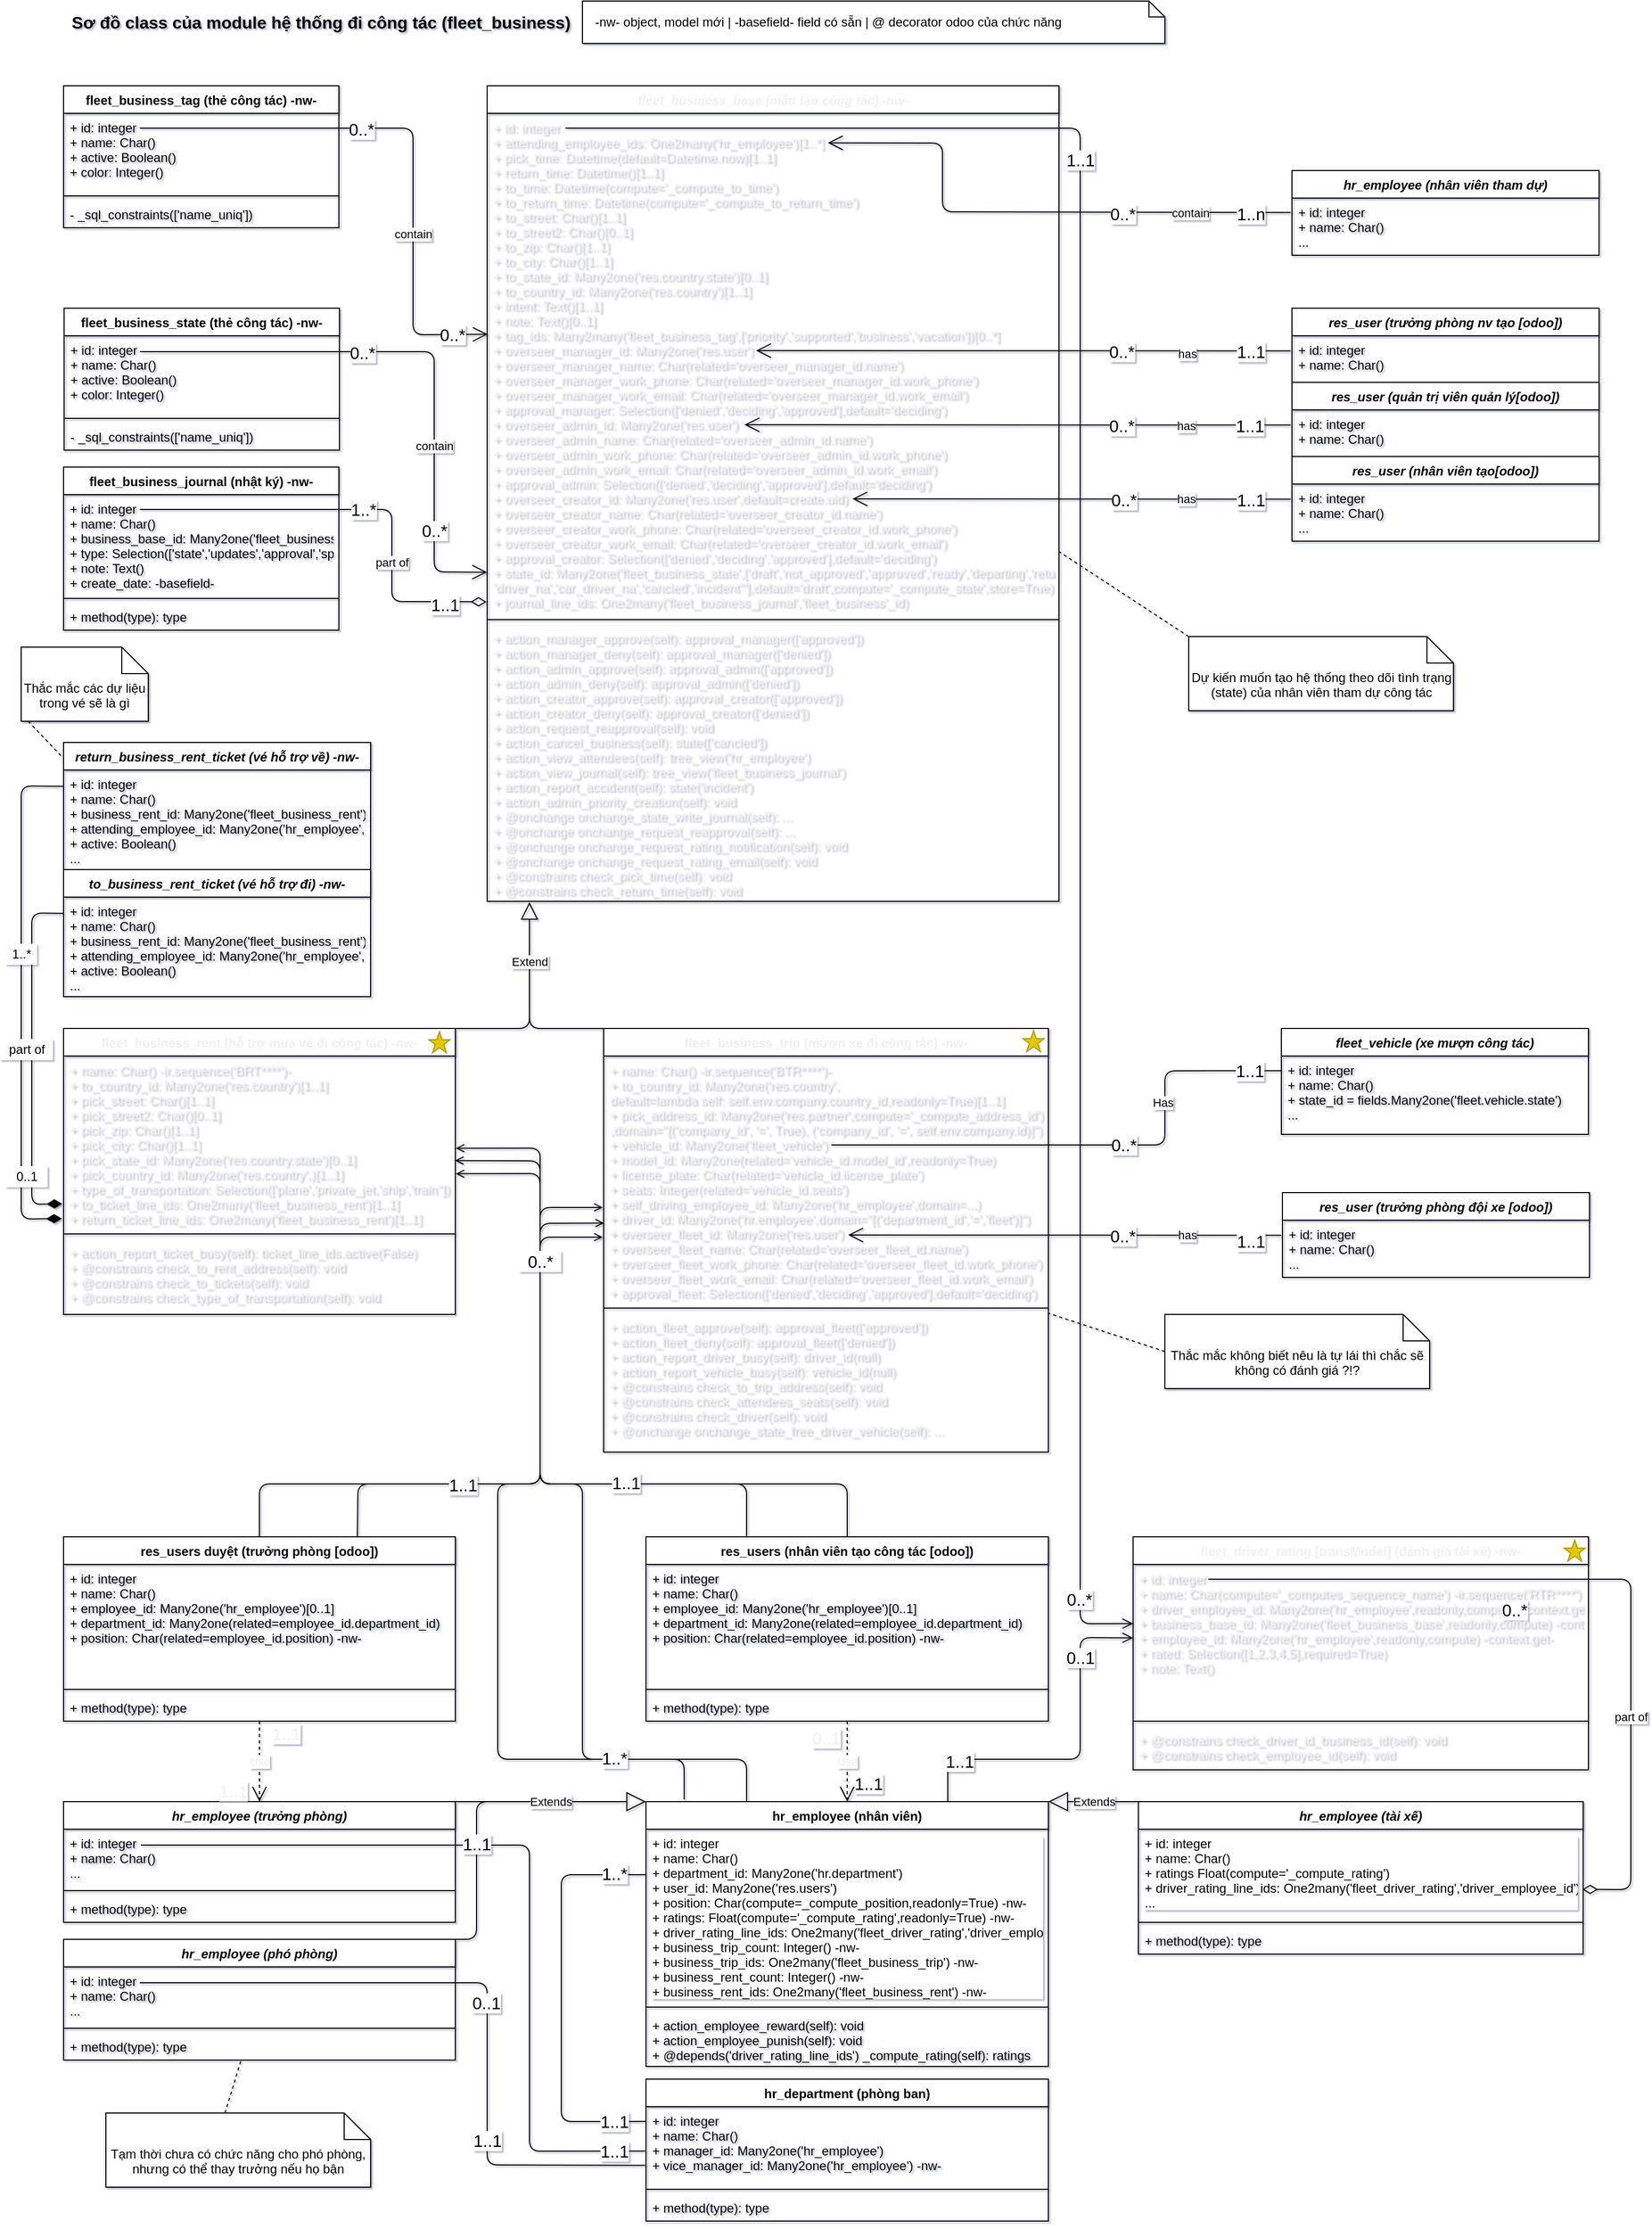 <mxfile>
    <diagram id="8NVEbFYH0CTecISd1Mc0" name="Page-1">
        <mxGraphModel dx="616" dy="1591" grid="1" gridSize="10" guides="1" tooltips="1" connect="1" arrows="0" fold="1" page="1" pageScale="1" pageWidth="850" pageHeight="1100" math="0" shadow="1">
            <root>
                <mxCell id="0"/>
                <mxCell id="1" parent="0"/>
                <mxCell id="175" style="edgeStyle=none;html=1;exitX=0.095;exitY=-0.008;exitDx=0;exitDy=0;fontSize=11;fontColor=default;endArrow=open;endFill=0;entryX=-0.002;entryY=0.731;entryDx=0;entryDy=0;entryPerimeter=0;exitPerimeter=0;" parent="1" source="2" target="117" edge="1">
                    <mxGeometry relative="1" as="geometry">
                        <mxPoint x="540" y="990" as="targetPoint"/>
                        <Array as="points">
                            <mxPoint x="666" y="1140"/>
                            <mxPoint x="490" y="1140"/>
                            <mxPoint x="490" y="880"/>
                            <mxPoint x="530" y="880"/>
                            <mxPoint x="530" y="647"/>
                        </Array>
                    </mxGeometry>
                </mxCell>
                <mxCell id="176" style="edgeStyle=none;html=1;exitX=0.25;exitY=0;exitDx=0;exitDy=0;fontSize=11;fontColor=default;endArrow=open;endFill=0;entryX=1.001;entryY=0.678;entryDx=0;entryDy=0;entryPerimeter=0;" parent="1" source="2" target="134" edge="1">
                    <mxGeometry relative="1" as="geometry">
                        <mxPoint x="724.857" y="1140" as="targetPoint"/>
                        <Array as="points">
                            <mxPoint x="725" y="1140"/>
                            <mxPoint x="570" y="1140"/>
                            <mxPoint x="570" y="880"/>
                            <mxPoint x="530" y="880"/>
                            <mxPoint x="530" y="587"/>
                        </Array>
                    </mxGeometry>
                </mxCell>
                <mxCell id="226" value="&lt;span style=&quot;font-size: 16px&quot;&gt;1..*&lt;/span&gt;" style="edgeLabel;html=1;align=center;verticalAlign=middle;resizable=0;points=[];" parent="176" vertex="1" connectable="0">
                    <mxGeometry x="-0.585" y="-1" relative="1" as="geometry">
                        <mxPoint x="15" as="offset"/>
                    </mxGeometry>
                </mxCell>
                <mxCell id="215" style="edgeStyle=none;html=1;exitX=0.75;exitY=0;exitDx=0;exitDy=0;endArrow=open;endFill=0;entryX=0;entryY=0.482;entryDx=0;entryDy=0;endSize=8;entryPerimeter=0;" parent="1" source="2" target="178" edge="1">
                    <mxGeometry relative="1" as="geometry">
                        <mxPoint x="1220" y="580.667" as="targetPoint"/>
                        <Array as="points">
                            <mxPoint x="915" y="1140"/>
                            <mxPoint x="1040" y="1140"/>
                            <mxPoint x="1040" y="1025"/>
                        </Array>
                    </mxGeometry>
                </mxCell>
                <mxCell id="231" value="&lt;span style=&quot;font-size: 16px&quot;&gt;1..1&lt;/span&gt;" style="edgeLabel;html=1;align=center;verticalAlign=middle;resizable=0;points=[];" parent="215" vertex="1" connectable="0">
                    <mxGeometry x="-0.787" y="-3" relative="1" as="geometry">
                        <mxPoint x="8" y="-3" as="offset"/>
                    </mxGeometry>
                </mxCell>
                <mxCell id="233" value="&lt;span style=&quot;font-size: 16px&quot;&gt;0..1&lt;/span&gt;" style="edgeLabel;html=1;align=center;verticalAlign=middle;resizable=0;points=[];" parent="215" vertex="1" connectable="0">
                    <mxGeometry x="0.813" y="-4" relative="1" as="geometry">
                        <mxPoint x="-19" y="15" as="offset"/>
                    </mxGeometry>
                </mxCell>
                <mxCell id="2" value="hr_employee (nhân viên)" style="swimlane;fontStyle=1;align=center;verticalAlign=top;childLayout=stackLayout;horizontal=1;startSize=26;horizontalStack=0;resizeParent=1;resizeParentMax=0;resizeLast=0;collapsible=1;marginBottom=0;" parent="1" vertex="1">
                    <mxGeometry x="630" y="1180" width="380" height="250" as="geometry">
                        <mxRectangle x="160" y="110" width="100" height="26" as="alternateBounds"/>
                    </mxGeometry>
                </mxCell>
                <mxCell id="3" value="+ id: integer&#10;+ name: Char()&#10;+ department_id: Many2one('hr.department')&#10;+ user_id: Many2one('res.users')&#10;+ position: Char(compute=_compute_position,readonly=True) -nw-&#10;+ ratings: Float(compute='_compute_rating',readonly=True) -nw-&#10;+ driver_rating_line_ids: One2many('fleet_driver_rating','driver_employee_id')&#10;+ business_trip_count: Integer() -nw-&#10;+ business_trip_ids: One2many('fleet_business_trip') -nw-&#10;+ business_rent_count: Integer() -nw-&#10;+ business_rent_ids: One2many('fleet_business_rent') -nw-" style="text;strokeColor=none;fillColor=none;align=left;verticalAlign=top;spacingLeft=4;spacingRight=4;overflow=hidden;rotatable=0;points=[[0,0.5],[1,0.5]];portConstraint=eastwest;labelBackgroundColor=default;" parent="2" vertex="1">
                    <mxGeometry y="26" width="380" height="164" as="geometry"/>
                </mxCell>
                <mxCell id="4" value="" style="line;strokeWidth=1;fillColor=none;align=left;verticalAlign=middle;spacingTop=-1;spacingLeft=3;spacingRight=3;rotatable=0;labelPosition=right;points=[];portConstraint=eastwest;" parent="2" vertex="1">
                    <mxGeometry y="190" width="380" height="8" as="geometry"/>
                </mxCell>
                <mxCell id="5" value="+ action_employee_reward(self): void&#10;+ action_employee_punish(self): void&#10;+ @depends('driver_rating_line_ids') _compute_rating(self): ratings" style="text;strokeColor=none;fillColor=none;align=left;verticalAlign=top;spacingLeft=4;spacingRight=4;overflow=hidden;rotatable=0;points=[[0,0.5],[1,0.5]];portConstraint=eastwest;" parent="2" vertex="1">
                    <mxGeometry y="198" width="380" height="52" as="geometry"/>
                </mxCell>
                <mxCell id="6" value="&lt;span style=&quot;font-size: 16px&quot;&gt;Sơ đồ&amp;nbsp;&lt;/span&gt;class của module hệ thống đi công tác (fleet_business)&amp;nbsp;" style="text;html=1;align=center;verticalAlign=middle;resizable=0;points=[];autosize=1;strokeColor=none;fillColor=none;fontStyle=1;fontSize=16;" parent="1" vertex="1">
                    <mxGeometry x="80" y="-510" width="490" height="20" as="geometry"/>
                </mxCell>
                <mxCell id="7" value="hr_department (phòng ban)" style="swimlane;fontStyle=1;align=center;verticalAlign=top;childLayout=stackLayout;horizontal=1;startSize=26;horizontalStack=0;resizeParent=1;resizeParentMax=0;resizeLast=0;collapsible=1;marginBottom=0;" parent="1" vertex="1">
                    <mxGeometry x="630" y="1442" width="380" height="134" as="geometry">
                        <mxRectangle x="160" y="110" width="100" height="26" as="alternateBounds"/>
                    </mxGeometry>
                </mxCell>
                <mxCell id="8" value="+ id: integer&#10;+ name: Char()&#10;+ manager_id: Many2one('hr_employee')&#10;+ vice_manager_id: Many2one('hr_employee') -nw-" style="text;strokeColor=none;fillColor=none;align=left;verticalAlign=top;spacingLeft=4;spacingRight=4;overflow=hidden;rotatable=0;points=[[0,0.5],[1,0.5]];portConstraint=eastwest;" parent="7" vertex="1">
                    <mxGeometry y="26" width="380" height="74" as="geometry"/>
                </mxCell>
                <mxCell id="9" value="" style="line;strokeWidth=1;fillColor=none;align=left;verticalAlign=middle;spacingTop=-1;spacingLeft=3;spacingRight=3;rotatable=0;labelPosition=right;points=[];portConstraint=eastwest;" parent="7" vertex="1">
                    <mxGeometry y="100" width="380" height="8" as="geometry"/>
                </mxCell>
                <mxCell id="10" value="+ method(type): type" style="text;strokeColor=none;fillColor=none;align=left;verticalAlign=top;spacingLeft=4;spacingRight=4;overflow=hidden;rotatable=0;points=[[0,0.5],[1,0.5]];portConstraint=eastwest;" parent="7" vertex="1">
                    <mxGeometry y="108" width="380" height="26" as="geometry"/>
                </mxCell>
                <mxCell id="27" value="hr_employee (trưởng phòng)" style="swimlane;fontStyle=3;align=center;verticalAlign=top;childLayout=stackLayout;horizontal=1;startSize=26;horizontalStack=0;resizeParent=1;resizeParentMax=0;resizeLast=0;collapsible=1;marginBottom=0;" parent="1" vertex="1">
                    <mxGeometry x="80" y="1180" width="370" height="114" as="geometry">
                        <mxRectangle x="160" y="110" width="100" height="26" as="alternateBounds"/>
                    </mxGeometry>
                </mxCell>
                <mxCell id="28" value="+ id: integer&#10;+ name: Char()&#10;..." style="text;strokeColor=none;fillColor=none;align=left;verticalAlign=top;spacingLeft=4;spacingRight=4;overflow=hidden;rotatable=0;points=[[0,0.5],[1,0.5]];portConstraint=eastwest;" parent="27" vertex="1">
                    <mxGeometry y="26" width="370" height="54" as="geometry"/>
                </mxCell>
                <mxCell id="29" value="" style="line;strokeWidth=1;fillColor=none;align=left;verticalAlign=middle;spacingTop=-1;spacingLeft=3;spacingRight=3;rotatable=0;labelPosition=right;points=[];portConstraint=eastwest;" parent="27" vertex="1">
                    <mxGeometry y="80" width="370" height="8" as="geometry"/>
                </mxCell>
                <mxCell id="30" value="+ method(type): type" style="text;strokeColor=none;fillColor=none;align=left;verticalAlign=top;spacingLeft=4;spacingRight=4;overflow=hidden;rotatable=0;points=[[0,0.5],[1,0.5]];portConstraint=eastwest;" parent="27" vertex="1">
                    <mxGeometry y="88" width="370" height="26" as="geometry"/>
                </mxCell>
                <mxCell id="39" value="1..1" style="endArrow=none;html=1;exitX=0.001;exitY=0.188;exitDx=0;exitDy=0;exitPerimeter=0;fontSize=16;" parent="1" source="8" edge="1">
                    <mxGeometry x="-0.846" width="50" height="50" relative="1" as="geometry">
                        <mxPoint x="540" y="1440" as="sourcePoint"/>
                        <mxPoint x="630" y="1249" as="targetPoint"/>
                        <Array as="points">
                            <mxPoint x="600" y="1482"/>
                            <mxPoint x="550" y="1482"/>
                            <mxPoint x="550" y="1249"/>
                        </Array>
                        <mxPoint as="offset"/>
                    </mxGeometry>
                </mxCell>
                <mxCell id="40" value="1..*" style="edgeLabel;html=1;align=center;verticalAlign=middle;resizable=0;points=[];fontSize=16;" parent="39" vertex="1" connectable="0">
                    <mxGeometry x="-0.438" y="3" relative="1" as="geometry">
                        <mxPoint x="53" y="-204" as="offset"/>
                    </mxGeometry>
                </mxCell>
                <mxCell id="54" value="Extends" style="endArrow=block;endSize=16;endFill=0;html=1;exitX=1;exitY=0;exitDx=0;exitDy=0;entryX=0;entryY=0;entryDx=0;entryDy=0;" parent="1" source="27" target="2" edge="1">
                    <mxGeometry width="160" relative="1" as="geometry">
                        <mxPoint x="440" y="1190" as="sourcePoint"/>
                        <mxPoint x="600" y="1190" as="targetPoint"/>
                    </mxGeometry>
                </mxCell>
                <mxCell id="165" style="edgeStyle=none;html=1;exitX=0.25;exitY=0;exitDx=0;exitDy=0;fontSize=16;endArrow=open;endFill=0;entryX=1.001;entryY=0.531;entryDx=0;entryDy=0;entryPerimeter=0;" parent="1" source="81" target="134" edge="1">
                    <mxGeometry relative="1" as="geometry">
                        <mxPoint x="530" y="760" as="targetPoint"/>
                        <Array as="points">
                            <mxPoint x="725" y="880"/>
                            <mxPoint x="530" y="880"/>
                            <mxPoint x="530" y="590"/>
                            <mxPoint x="530" y="563"/>
                        </Array>
                    </mxGeometry>
                </mxCell>
                <mxCell id="168" style="edgeStyle=none;html=1;exitX=0.5;exitY=0;exitDx=0;exitDy=0;fontSize=16;endArrow=open;endFill=0;entryX=0.001;entryY=0.674;entryDx=0;entryDy=0;entryPerimeter=0;" parent="1" source="81" target="117" edge="1">
                    <mxGeometry relative="1" as="geometry">
                        <Array as="points">
                            <mxPoint x="820" y="880"/>
                            <mxPoint x="530" y="880"/>
                            <mxPoint x="530" y="634"/>
                        </Array>
                    </mxGeometry>
                </mxCell>
                <mxCell id="225" value="&lt;span style=&quot;font-size: 16px&quot;&gt;1..1&lt;/span&gt;" style="edgeLabel;html=1;align=center;verticalAlign=middle;resizable=0;points=[];" parent="168" vertex="1" connectable="0">
                    <mxGeometry x="-0.11" y="-1" relative="1" as="geometry">
                        <mxPoint x="28" as="offset"/>
                    </mxGeometry>
                </mxCell>
                <mxCell id="81" value="res_users (nhân viên tạo công tác [odoo])" style="swimlane;fontStyle=1;align=center;verticalAlign=top;childLayout=stackLayout;horizontal=1;startSize=26;horizontalStack=0;resizeParent=1;resizeParentMax=0;resizeLast=0;collapsible=1;marginBottom=0;" parent="1" vertex="1">
                    <mxGeometry x="630" y="930" width="380" height="174" as="geometry">
                        <mxRectangle x="160" y="110" width="100" height="26" as="alternateBounds"/>
                    </mxGeometry>
                </mxCell>
                <mxCell id="82" value="+ id: integer&#10;+ name: Char()&#10;+ employee_id: Many2one('hr_employee')[0..1]&#10;+ department_id: Many2one(related=employee_id.department_id)&#10;+ position: Char(related=employee_id.position) -nw-" style="text;strokeColor=none;fillColor=none;align=left;verticalAlign=top;spacingLeft=4;spacingRight=4;overflow=hidden;rotatable=0;points=[[0,0.5],[1,0.5]];portConstraint=eastwest;" parent="81" vertex="1">
                    <mxGeometry y="26" width="380" height="114" as="geometry"/>
                </mxCell>
                <mxCell id="83" value="" style="line;strokeWidth=1;fillColor=none;align=left;verticalAlign=middle;spacingTop=-1;spacingLeft=3;spacingRight=3;rotatable=0;labelPosition=right;points=[];portConstraint=eastwest;" parent="81" vertex="1">
                    <mxGeometry y="140" width="380" height="8" as="geometry"/>
                </mxCell>
                <mxCell id="84" value="+ method(type): type" style="text;strokeColor=none;fillColor=none;align=left;verticalAlign=top;spacingLeft=4;spacingRight=4;overflow=hidden;rotatable=0;points=[[0,0.5],[1,0.5]];portConstraint=eastwest;" parent="81" vertex="1">
                    <mxGeometry y="148" width="380" height="26" as="geometry"/>
                </mxCell>
                <mxCell id="95" value="Use" style="endArrow=open;endSize=12;dashed=1;html=1;fontColor=#F0F0F0;" parent="1" source="81" target="2" edge="1">
                    <mxGeometry width="160" relative="1" as="geometry">
                        <mxPoint x="710" y="1120" as="sourcePoint"/>
                        <mxPoint x="630" y="1130" as="targetPoint"/>
                    </mxGeometry>
                </mxCell>
                <mxCell id="121" value="0..1" style="edgeLabel;html=1;align=center;verticalAlign=middle;resizable=0;points=[];fontColor=#F0F0F0;fontSize=16;" parent="95" vertex="1" connectable="0">
                    <mxGeometry x="0.417" y="-2" relative="1" as="geometry">
                        <mxPoint x="-18" y="-38" as="offset"/>
                    </mxGeometry>
                </mxCell>
                <mxCell id="244" value="&lt;span style=&quot;font-size: 16px&quot;&gt;1..1&lt;/span&gt;" style="edgeLabel;html=1;align=center;verticalAlign=middle;resizable=0;points=[];" parent="95" vertex="1" connectable="0">
                    <mxGeometry x="0.538" y="-2" relative="1" as="geometry">
                        <mxPoint x="22" as="offset"/>
                    </mxGeometry>
                </mxCell>
                <mxCell id="166" style="edgeStyle=none;html=1;exitX=0.75;exitY=0;exitDx=0;exitDy=0;fontSize=16;endArrow=open;endFill=0;entryX=-0.002;entryY=0.611;entryDx=0;entryDy=0;entryPerimeter=0;" parent="1" source="96" target="117" edge="1">
                    <mxGeometry relative="1" as="geometry">
                        <mxPoint x="530" y="760" as="targetPoint"/>
                        <Array as="points">
                            <mxPoint x="358" y="880"/>
                            <mxPoint x="530" y="880"/>
                            <mxPoint x="530" y="619"/>
                        </Array>
                    </mxGeometry>
                </mxCell>
                <mxCell id="170" style="edgeStyle=none;html=1;exitX=0.5;exitY=0;exitDx=0;exitDy=0;fontSize=16;endArrow=open;endFill=0;entryX=0.999;entryY=0.602;entryDx=0;entryDy=0;entryPerimeter=0;" parent="1" source="96" target="134" edge="1">
                    <mxGeometry relative="1" as="geometry">
                        <Array as="points">
                            <mxPoint x="265" y="880"/>
                            <mxPoint x="530" y="880"/>
                            <mxPoint x="530" y="575"/>
                        </Array>
                    </mxGeometry>
                </mxCell>
                <mxCell id="224" value="&lt;span style=&quot;font-size: 16px&quot;&gt;1..1&lt;/span&gt;" style="edgeLabel;html=1;align=center;verticalAlign=middle;resizable=0;points=[];" parent="170" vertex="1" connectable="0">
                    <mxGeometry x="-0.235" y="-1" relative="1" as="geometry">
                        <mxPoint x="-26" as="offset"/>
                    </mxGeometry>
                </mxCell>
                <mxCell id="96" value="res_users duyệt (trưởng phòng [odoo])" style="swimlane;fontStyle=1;align=center;verticalAlign=top;childLayout=stackLayout;horizontal=1;startSize=26;horizontalStack=0;resizeParent=1;resizeParentMax=0;resizeLast=0;collapsible=1;marginBottom=0;" parent="1" vertex="1">
                    <mxGeometry x="80" y="930" width="370" height="174" as="geometry">
                        <mxRectangle x="160" y="110" width="100" height="26" as="alternateBounds"/>
                    </mxGeometry>
                </mxCell>
                <mxCell id="97" value="+ id: integer&#10;+ name: Char()&#10;+ employee_id: Many2one('hr_employee')[0..1]&#10;+ department_id: Many2one(related=employee_id.department_id)&#10;+ position: Char(related=employee_id.position) -nw-" style="text;strokeColor=none;fillColor=none;align=left;verticalAlign=top;spacingLeft=4;spacingRight=4;overflow=hidden;rotatable=0;points=[[0,0.5],[1,0.5]];portConstraint=eastwest;" parent="96" vertex="1">
                    <mxGeometry y="26" width="370" height="114" as="geometry"/>
                </mxCell>
                <mxCell id="98" value="" style="line;strokeWidth=1;fillColor=none;align=left;verticalAlign=middle;spacingTop=-1;spacingLeft=3;spacingRight=3;rotatable=0;labelPosition=right;points=[];portConstraint=eastwest;" parent="96" vertex="1">
                    <mxGeometry y="140" width="370" height="8" as="geometry"/>
                </mxCell>
                <mxCell id="99" value="+ method(type): type" style="text;strokeColor=none;fillColor=none;align=left;verticalAlign=top;spacingLeft=4;spacingRight=4;overflow=hidden;rotatable=0;points=[[0,0.5],[1,0.5]];portConstraint=eastwest;" parent="96" vertex="1">
                    <mxGeometry y="148" width="370" height="26" as="geometry"/>
                </mxCell>
                <mxCell id="115" value="Use" style="endArrow=open;endSize=12;dashed=1;html=1;fontColor=#F0F0F0;" parent="1" source="96" target="27" edge="1">
                    <mxGeometry width="160" relative="1" as="geometry">
                        <mxPoint x="9.632" y="1140" as="sourcePoint"/>
                        <mxPoint x="-30" y="1216" as="targetPoint"/>
                    </mxGeometry>
                </mxCell>
                <mxCell id="126" value="1..1" style="edgeLabel;html=1;align=center;verticalAlign=middle;resizable=0;points=[];fontColor=#F0F0F0;fontSize=16;" parent="115" vertex="1" connectable="0">
                    <mxGeometry x="-0.702" relative="1" as="geometry">
                        <mxPoint x="25" as="offset"/>
                    </mxGeometry>
                </mxCell>
                <mxCell id="128" value="1..1" style="edgeLabel;html=1;align=center;verticalAlign=middle;resizable=0;points=[];fontColor=#F0F0F0;fontSize=16;" parent="115" vertex="1" connectable="0">
                    <mxGeometry x="0.509" y="1" relative="1" as="geometry">
                        <mxPoint x="-26" y="8" as="offset"/>
                    </mxGeometry>
                </mxCell>
                <mxCell id="212" style="edgeStyle=none;html=1;exitX=0;exitY=0;exitDx=0;exitDy=0;endArrow=none;endFill=0;" parent="1" source="116" edge="1">
                    <mxGeometry relative="1" as="geometry">
                        <mxPoint x="520" y="390" as="targetPoint"/>
                        <Array as="points">
                            <mxPoint x="520" y="450"/>
                            <mxPoint x="520" y="420"/>
                        </Array>
                    </mxGeometry>
                </mxCell>
                <mxCell id="116" value="fleet_business_trip (mượn xe đi công tác) -nw-" style="swimlane;fontStyle=1;align=center;verticalAlign=top;childLayout=stackLayout;horizontal=1;startSize=26;horizontalStack=0;resizeParent=1;resizeParentMax=0;resizeLast=0;collapsible=1;marginBottom=0;labelBackgroundColor=none;fontColor=#F0F0F0;" parent="1" vertex="1">
                    <mxGeometry x="590" y="450" width="420" height="400" as="geometry"/>
                </mxCell>
                <mxCell id="117" value="+ name: Char() -ir.sequence('BTR****')-&#10;+ to_country_id: Many2one('res.country',&#10;default=lambda self: self.env.company.country_id,readonly=True)[1..1]&#10;+ pick_address_id: Many2one('res.partner',compute='_compute_address_id')&#10;,domain=&quot;[('company_id', '=', True), ('company_id', '=', self.env.company.id)]&quot;)&#10;+ vehicle_id: Many2one('fleet_vehicle')&#10;+ model_id: Many2one(related='vehicle_id.model_id',readonly=True)&#10;+ license_plate: Char(related='vehicle_id.license_plate')&#10;+ seats: Integer(related='vehicle_id.seats')&#10;+ self_driving_employee_id: Many2one('hr_employee',domain=...)&#10;+ driver_id: Many2one('hr.employee',domain=&quot;[('department_id','=','fleet')]&quot;)&#10;+ overseer_fleet_id: Many2one('res.user')&#10;+ overseer_fleet_name: Char(related='overseer_fleet_id.name')&#10;+ overseer_fleet_work_phone: Char(related='overseer_fleet_id.work_phone')&#10;+ overseer_fleet_work_email: Char(related='overseer_fleet_id.work_email')&#10;+ approval_fleet: Selection(['denied','deciding','approved'],default='deciding')" style="text;strokeColor=none;fillColor=none;align=left;verticalAlign=top;spacingLeft=4;spacingRight=4;overflow=hidden;rotatable=0;points=[[0,0.5],[1,0.5]];portConstraint=eastwest;labelBackgroundColor=none;fontColor=#F0F0F0;" parent="116" vertex="1">
                    <mxGeometry y="26" width="420" height="234" as="geometry"/>
                </mxCell>
                <mxCell id="118" value="" style="line;strokeWidth=1;fillColor=none;align=left;verticalAlign=middle;spacingTop=-1;spacingLeft=3;spacingRight=3;rotatable=0;labelPosition=right;points=[];portConstraint=eastwest;labelBackgroundColor=none;fontColor=#F0F0F0;" parent="116" vertex="1">
                    <mxGeometry y="260" width="420" height="8" as="geometry"/>
                </mxCell>
                <mxCell id="119" value="+ action_fleet_approve(self): approval_fleet(['approved'])&#10;+ action_fleet_deny(self): approval_fleet(['denied'])&#10;+ action_report_driver_busy(self): driver_id(null)&#10;+ action_report_vehicle_busy(self): vehicle_id(null)&#10;+ @constrains check_to_trip_address(self): void&#10;+ @constrains check_attendees_seats(self): void&#10;+ @constrains check_driver(self): void&#10;+ @onchange onchange_state_free_driver_vehicle(self): ..." style="text;strokeColor=none;fillColor=none;align=left;verticalAlign=top;spacingLeft=4;spacingRight=4;overflow=hidden;rotatable=0;points=[[0,0.5],[1,0.5]];portConstraint=eastwest;labelBackgroundColor=none;fontColor=#F0F0F0;" parent="116" vertex="1">
                    <mxGeometry y="268" width="420" height="132" as="geometry"/>
                </mxCell>
                <mxCell id="129" value="fleet_business_tag (thẻ công tác) -nw-" style="swimlane;fontStyle=1;align=center;verticalAlign=top;childLayout=stackLayout;horizontal=1;startSize=26;horizontalStack=0;resizeParent=1;resizeParentMax=0;resizeLast=0;collapsible=1;marginBottom=0;" parent="1" vertex="1">
                    <mxGeometry x="80" y="-440" width="260" height="134" as="geometry">
                        <mxRectangle x="160" y="110" width="100" height="26" as="alternateBounds"/>
                    </mxGeometry>
                </mxCell>
                <mxCell id="130" value="+ id: integer&#10;+ name: Char()&#10;+ active: Boolean()&#10;+ color: Integer()" style="text;strokeColor=none;fillColor=none;align=left;verticalAlign=top;spacingLeft=4;spacingRight=4;overflow=hidden;rotatable=0;points=[[0,0.5],[1,0.5]];portConstraint=eastwest;" parent="129" vertex="1">
                    <mxGeometry y="26" width="260" height="74" as="geometry"/>
                </mxCell>
                <mxCell id="131" value="" style="line;strokeWidth=1;fillColor=none;align=left;verticalAlign=middle;spacingTop=-1;spacingLeft=3;spacingRight=3;rotatable=0;labelPosition=right;points=[];portConstraint=eastwest;" parent="129" vertex="1">
                    <mxGeometry y="100" width="260" height="8" as="geometry"/>
                </mxCell>
                <mxCell id="132" value="- _sql_constraints(['name_uniq'])" style="text;strokeColor=none;fillColor=none;align=left;verticalAlign=top;spacingLeft=4;spacingRight=4;overflow=hidden;rotatable=0;points=[[0,0.5],[1,0.5]];portConstraint=eastwest;" parent="129" vertex="1">
                    <mxGeometry y="108" width="260" height="26" as="geometry"/>
                </mxCell>
                <mxCell id="211" style="edgeStyle=none;html=1;exitX=1;exitY=0;exitDx=0;exitDy=0;endArrow=block;endFill=0;entryX=0.074;entryY=1.003;entryDx=0;entryDy=0;entryPerimeter=0;endSize=14;" parent="1" source="133" edge="1" target="140">
                    <mxGeometry relative="1" as="geometry">
                        <mxPoint x="500" y="350" as="targetPoint"/>
                        <Array as="points">
                            <mxPoint x="520" y="450"/>
                        </Array>
                    </mxGeometry>
                </mxCell>
                <mxCell id="278" value="Extend" style="edgeLabel;html=1;align=center;verticalAlign=middle;resizable=0;points=[];" vertex="1" connectable="0" parent="211">
                    <mxGeometry x="0.447" y="-1" relative="1" as="geometry">
                        <mxPoint x="-1" y="4" as="offset"/>
                    </mxGeometry>
                </mxCell>
                <mxCell id="133" value="fleet_business_rent (hỗ trợ mua vé đi công tác) -nw-" style="swimlane;fontStyle=1;align=center;verticalAlign=top;childLayout=stackLayout;horizontal=1;startSize=26;horizontalStack=0;resizeParent=1;resizeParentMax=0;resizeLast=0;collapsible=1;marginBottom=0;labelBackgroundColor=none;fontColor=#F0F0F0;" parent="1" vertex="1">
                    <mxGeometry x="80" y="450" width="370" height="270" as="geometry"/>
                </mxCell>
                <mxCell id="134" value="+ name: Char() -ir.sequence('BRT****')-&#10;+ to_country_id: Many2one('res.country')[1..1]&#10;+ pick_street: Char()[1..1]&#10;+ pick_street2: Char()[0..1]&#10;+ pick_zip: Char()[1..1]&#10;+ pick_city: Char()[1..1]&#10;+ pick_state_id: Many2one('res.country.state')[0..1]&#10;+ pick_country_id: Many2one('res.country',)[1..1]&#10;+ type_of_transportation: Selection(['plane','private_jet,'ship','train''])&#10;+ to_ticket_line_ids: One2many('fleet_business_rent')[1..1]&#10;+ return_ticket_line_ids: One2many('fleet_business_rent')[1..1]" style="text;strokeColor=none;fillColor=none;align=left;verticalAlign=top;spacingLeft=4;spacingRight=4;overflow=hidden;rotatable=0;points=[[0,0.5],[1,0.5]];portConstraint=eastwest;labelBackgroundColor=none;fontColor=#F0F0F0;" parent="133" vertex="1">
                    <mxGeometry y="26" width="370" height="164" as="geometry"/>
                </mxCell>
                <mxCell id="135" value="" style="line;strokeWidth=1;fillColor=none;align=left;verticalAlign=middle;spacingTop=-1;spacingLeft=3;spacingRight=3;rotatable=0;labelPosition=right;points=[];portConstraint=eastwest;labelBackgroundColor=none;fontColor=#F0F0F0;" parent="133" vertex="1">
                    <mxGeometry y="190" width="370" height="8" as="geometry"/>
                </mxCell>
                <mxCell id="136" value="+ action_report_ticket_busy(self): ticket_line_ids.active(False)&#10;+ @constrains check_to_rent_address(self): void&#10;+ @constrains check_to_tickets(self): void&#10;+ @constrains check_type_of_transportation(self): void" style="text;strokeColor=none;fillColor=none;align=left;verticalAlign=top;spacingLeft=4;spacingRight=4;overflow=hidden;rotatable=0;points=[[0,0.5],[1,0.5]];portConstraint=eastwest;labelBackgroundColor=none;fontColor=#F0F0F0;" parent="133" vertex="1">
                    <mxGeometry y="198" width="370" height="72" as="geometry"/>
                </mxCell>
                <mxCell id="137" value="fleet_business_base (mẫu tạo công tác) -nw-" style="swimlane;fontStyle=3;align=center;verticalAlign=top;childLayout=stackLayout;horizontal=1;startSize=26;horizontalStack=0;resizeParent=1;resizeParentMax=0;resizeLast=0;collapsible=1;marginBottom=0;labelBackgroundColor=none;fontColor=#F0F0F0;" parent="1" vertex="1">
                    <mxGeometry x="480" y="-440" width="540" height="770" as="geometry"/>
                </mxCell>
                <mxCell id="138" value="+ id: integer&#10;+ attending_employee_ids: One2many('hr_employee')[1..*]&#10;+ pick_time: Datetime(default=Datetime.now)[1..1]&#10;+ return_time: Datetime()[1..1]&#10;+ to_time: Datetime(compute='_compute_to_time')&#10;+ to_return_time: Datetime(compute='_compute_to_return_time')&#10;+ to_street: Char()[1..1]&#10;+ to_street2: Char()[0..1]&#10;+ to_zip: Char()[1..1]&#10;+ to_city: Char()[1..1]&#10;+ to_state_id: Many2one('res.country.state')[0..1]&#10;+ to_country_id: Many2one('res.country')[1..1]&#10;+ intent: Text()[1..1]&#10;+ note: Text()[0..1]&#10;+ tag_ids: Many2many('fleet_business_tag',['priority','supported','business','vacation'])[0..*]&#10;+ overseer_manager_id: Many2one('res.user')&#10;+ overseer_manager_name: Char(related='overseer_manager_id.name')&#10;+ overseer_manager_work_phone: Char(related='overseer_manager_id.work_phone')&#10;+ overseer_manager_work_email: Char(related='overseer_manager_id.work_email')&#10;+ approval_manager: Selection(['denied','deciding','approved'],default='deciding')&#10;+ overseer_admin_id: Many2one('res.user')&#10;+ overseer_admin_name: Char(related='overseer_admin_id.name')&#10;+ overseer_admin_work_phone: Char(related='overseer_admin_id.work_phone')&#10;+ overseer_admin_work_email: Char(related='overseer_admin_id.work_email')&#10;+ approval_admin: Selection(['denied','deciding','approved'],default='deciding')&#10;+ overseer_creator_id: Many2one('res.user',default=create.uid)&#10;+ overseer_creator_name: Char(related='overseer_creator_id.name')&#10;+ overseer_creator_work_phone: Char(related='overseer_creator_id.work_phone')&#10;+ overseer_creator_work_email: Char(related='overseer_creator_id.work_email')&#10;+ approval_creator: Selection(['denied','deciding','approved'],default='deciding')&#10;+ state_id: Many2one('fleet_business_state',['draft','not_approved','approved','ready','departing','returning','late','returned','car_na',&#10;'driver_na','car_driver_na','cancled','incident'''],default='draft',compute='_compute_state',store=True)&#10;+ journal_line_ids: One2many('fleet_business_journal','fleet_business'_id)" style="text;strokeColor=none;fillColor=none;align=left;verticalAlign=top;spacingLeft=4;spacingRight=4;overflow=hidden;rotatable=0;points=[[0,0.5],[1,0.5]];portConstraint=eastwest;labelBackgroundColor=none;fontColor=#F0F0F0;" parent="137" vertex="1">
                    <mxGeometry y="26" width="540" height="474" as="geometry"/>
                </mxCell>
                <mxCell id="139" value="" style="line;strokeWidth=1;fillColor=none;align=left;verticalAlign=middle;spacingTop=-1;spacingLeft=3;spacingRight=3;rotatable=0;labelPosition=right;points=[];portConstraint=eastwest;labelBackgroundColor=none;fontColor=#F0F0F0;" parent="137" vertex="1">
                    <mxGeometry y="500" width="540" height="8" as="geometry"/>
                </mxCell>
                <mxCell id="140" value="+ action_manager_approve(self): approval_manager(['approved'])&#10;+ action_manager_deny(self): approval_manager(['denied'])&#10;+ action_admin_approve(self): approval_admin(['approved'])&#10;+ action_admin_deny(self): approval_admin(['denied'])&#10;+ action_creator_approve(self): approval_creator(['approved'])&#10;+ action_creator_deny(self): approval_creator(['denied'])&#10;+ action_request_reapproval(self): void&#10;+ action_cancel_business(self): state(['cancled'])&#10;+ action_view_attendees(self): tree_view('hr_employee')&#10;+ action_view_journal(self): tree_view('fleet_business_journal')&#10;+ action_report_accident(self): state('incident')&#10;+ action_admin_priority_creation(self): void&#10;+ @onchange onchange_state_write_journal(self): ...&#10;+ @onchange onchange_request_reapproval(self): ...&#10;+ @onchange onchange_request_rating_notification(self): void&#10;+ @onchange onchange_request_rating_email(self): void&#10;+ @constrains check_pick_time(self): void&#10;+ @constrains check_return_time(self): void" style="text;strokeColor=none;fillColor=none;align=left;verticalAlign=top;spacingLeft=4;spacingRight=4;overflow=hidden;rotatable=0;points=[[0,0.5],[1,0.5]];portConstraint=eastwest;labelBackgroundColor=none;fontColor=#F0F0F0;" parent="137" vertex="1">
                    <mxGeometry y="508" width="540" height="262" as="geometry"/>
                </mxCell>
                <mxCell id="146" value="contain" style="endArrow=open;endFill=0;endSize=12;html=1;entryX=0.001;entryY=0.44;entryDx=0;entryDy=0;entryPerimeter=0;" parent="1" target="138" edge="1">
                    <mxGeometry x="0.368" width="160" relative="1" as="geometry">
                        <mxPoint x="152" y="-400" as="sourcePoint"/>
                        <mxPoint x="480" y="-204" as="targetPoint"/>
                        <Array as="points">
                            <mxPoint x="410" y="-400"/>
                            <mxPoint x="410" y="-205"/>
                        </Array>
                        <mxPoint as="offset"/>
                    </mxGeometry>
                </mxCell>
                <mxCell id="150" value="0..*" style="edgeLabel;html=1;align=center;verticalAlign=middle;resizable=0;points=[];fontSize=16;" parent="146" vertex="1" connectable="0">
                    <mxGeometry x="-0.727" y="-2" relative="1" as="geometry">
                        <mxPoint x="137" y="-1" as="offset"/>
                    </mxGeometry>
                </mxCell>
                <mxCell id="151" value="0..*" style="edgeLabel;html=1;align=center;verticalAlign=middle;resizable=0;points=[];fontSize=16;" parent="146" vertex="1" connectable="0">
                    <mxGeometry x="0.109" y="-1" relative="1" as="geometry">
                        <mxPoint x="38" y="162" as="offset"/>
                    </mxGeometry>
                </mxCell>
                <mxCell id="152" value="fleet_business_journal (nhật ký) -nw-" style="swimlane;fontStyle=1;align=center;verticalAlign=top;childLayout=stackLayout;horizontal=1;startSize=26;horizontalStack=0;resizeParent=1;resizeParentMax=0;resizeLast=0;collapsible=1;marginBottom=0;" parent="1" vertex="1">
                    <mxGeometry x="80" y="-80" width="260" height="154" as="geometry">
                        <mxRectangle x="160" y="110" width="100" height="26" as="alternateBounds"/>
                    </mxGeometry>
                </mxCell>
                <mxCell id="153" value="+ id: integer&#10;+ name: Char()&#10;+ business_base_id: Many2one('fleet_business_base',readonly=True)&#10;+ type: Selection(['state','updates','approval','special'])&#10;+ note: Text()&#10;+ create_date: -basefield-" style="text;strokeColor=none;fillColor=none;align=left;verticalAlign=top;spacingLeft=4;spacingRight=4;overflow=hidden;rotatable=0;points=[[0,0.5],[1,0.5]];portConstraint=eastwest;" parent="152" vertex="1">
                    <mxGeometry y="26" width="260" height="94" as="geometry"/>
                </mxCell>
                <mxCell id="154" value="" style="line;strokeWidth=1;fillColor=none;align=left;verticalAlign=middle;spacingTop=-1;spacingLeft=3;spacingRight=3;rotatable=0;labelPosition=right;points=[];portConstraint=eastwest;" parent="152" vertex="1">
                    <mxGeometry y="120" width="260" height="8" as="geometry"/>
                </mxCell>
                <mxCell id="155" value="+ method(type): type" style="text;strokeColor=none;fillColor=none;align=left;verticalAlign=top;spacingLeft=4;spacingRight=4;overflow=hidden;rotatable=0;points=[[0,0.5],[1,0.5]];portConstraint=eastwest;" parent="152" vertex="1">
                    <mxGeometry y="128" width="260" height="26" as="geometry"/>
                </mxCell>
                <mxCell id="156" value="part of" style="endArrow=diamondThin;endFill=0;endSize=12;html=1;entryX=-0.001;entryY=0.973;entryDx=0;entryDy=0;entryPerimeter=0;" parent="1" target="138" edge="1">
                    <mxGeometry x="0.39" width="160" relative="1" as="geometry">
                        <mxPoint x="152" y="-40" as="sourcePoint"/>
                        <mxPoint x="480.0" y="188.15" as="targetPoint"/>
                        <Array as="points">
                            <mxPoint x="390" y="-40"/>
                            <mxPoint x="390" y="47"/>
                        </Array>
                        <mxPoint as="offset"/>
                    </mxGeometry>
                </mxCell>
                <mxCell id="157" value="1..*" style="edgeLabel;html=1;align=center;verticalAlign=middle;resizable=0;points=[];fontSize=16;" parent="156" vertex="1" connectable="0">
                    <mxGeometry x="-0.727" y="-2" relative="1" as="geometry">
                        <mxPoint x="154" y="-2" as="offset"/>
                    </mxGeometry>
                </mxCell>
                <mxCell id="158" value="1..1" style="edgeLabel;html=1;align=center;verticalAlign=middle;resizable=0;points=[];fontSize=16;" parent="156" vertex="1" connectable="0">
                    <mxGeometry x="0.109" y="-1" relative="1" as="geometry">
                        <mxPoint x="58" y="89" as="offset"/>
                    </mxGeometry>
                </mxCell>
                <mxCell id="177" value="fleet_driver_rating [transModel] (đánh giá tài xế) -nw-" style="swimlane;fontStyle=1;align=center;verticalAlign=top;childLayout=stackLayout;horizontal=1;startSize=26;horizontalStack=0;resizeParent=1;resizeParentMax=0;resizeLast=0;collapsible=1;marginBottom=0;labelBackgroundColor=none;fontColor=#F0F0F0;" parent="1" vertex="1">
                    <mxGeometry x="1090" y="930" width="430" height="220" as="geometry"/>
                </mxCell>
                <mxCell id="178" value="+ id: integer&#10;+ name: Char(compute='_computes_sequence_name') -ir.sequence('RTR****')&#10;+ driver_employee_id: Many2one('hr_employee',readonly,compute) -context.get-&#10;+ business_base_id: Many2one('fleet_business_base',readonly,compute) -context.get-&#10;+ employee_id: Many2one('hr_employee',readonly,compute) -context.get-&#10;+ rated: Selection([1,2,3,4,5],required=True)&#10;+ note: Text()" style="text;strokeColor=none;fillColor=none;align=left;verticalAlign=top;spacingLeft=4;spacingRight=4;overflow=hidden;rotatable=0;points=[[0,0.5],[1,0.5]];portConstraint=eastwest;labelBackgroundColor=none;fontColor=#F0F0F0;" parent="177" vertex="1">
                    <mxGeometry y="26" width="430" height="144" as="geometry"/>
                </mxCell>
                <mxCell id="179" value="" style="line;strokeWidth=1;fillColor=none;align=left;verticalAlign=middle;spacingTop=-1;spacingLeft=3;spacingRight=3;rotatable=0;labelPosition=right;points=[];portConstraint=eastwest;labelBackgroundColor=none;fontColor=#F0F0F0;" parent="177" vertex="1">
                    <mxGeometry y="170" width="430" height="8" as="geometry"/>
                </mxCell>
                <mxCell id="180" value="+ @constrains check_driver_id_business_id(self): void&#10;+ @constrains check_employee_id(self): void" style="text;strokeColor=none;fillColor=none;align=left;verticalAlign=top;spacingLeft=4;spacingRight=4;overflow=hidden;rotatable=0;points=[[0,0.5],[1,0.5]];portConstraint=eastwest;labelBackgroundColor=none;fontColor=#F0F0F0;" parent="177" vertex="1">
                    <mxGeometry y="178" width="430" height="42" as="geometry"/>
                </mxCell>
                <mxCell id="218" value="part of" style="edgeStyle=none;html=1;exitX=0.998;exitY=0.677;exitDx=0;exitDy=0;endArrow=none;endFill=0;endSize=6;strokeWidth=1;startSize=12;startArrow=diamondThin;startFill=0;exitPerimeter=0;" parent="1" source="207" edge="1">
                    <mxGeometry x="-0.434" relative="1" as="geometry">
                        <mxPoint x="1161" y="970" as="targetPoint"/>
                        <Array as="points">
                            <mxPoint x="1560" y="1263"/>
                            <mxPoint x="1560" y="970"/>
                        </Array>
                        <mxPoint as="offset"/>
                    </mxGeometry>
                </mxCell>
                <mxCell id="237" value="&lt;span style=&quot;font-size: 16px&quot;&gt;0..*&lt;/span&gt;" style="edgeLabel;html=1;align=center;verticalAlign=middle;resizable=0;points=[];" parent="218" vertex="1" connectable="0">
                    <mxGeometry x="0.311" y="-3" relative="1" as="geometry">
                        <mxPoint x="34" y="32" as="offset"/>
                    </mxGeometry>
                </mxCell>
                <mxCell id="206" value="hr_employee (tài xế)" style="swimlane;fontStyle=3;align=center;verticalAlign=top;childLayout=stackLayout;horizontal=1;startSize=26;horizontalStack=0;resizeParent=1;resizeParentMax=0;resizeLast=0;collapsible=1;marginBottom=0;" parent="1" vertex="1">
                    <mxGeometry x="1095" y="1180" width="420" height="144" as="geometry">
                        <mxRectangle x="160" y="110" width="100" height="26" as="alternateBounds"/>
                    </mxGeometry>
                </mxCell>
                <mxCell id="207" value="+ id: integer&#10;+ name: Char()&#10;+ ratings Float(compute='_compute_rating')&#10;+ driver_rating_line_ids: One2many('fleet_driver_rating','driver_employee_id')&#10;..." style="text;strokeColor=none;fillColor=none;align=left;verticalAlign=top;spacingLeft=4;spacingRight=4;overflow=hidden;rotatable=0;points=[[0,0.5],[1,0.5]];portConstraint=eastwest;labelBackgroundColor=default;" parent="206" vertex="1">
                    <mxGeometry y="26" width="420" height="84" as="geometry"/>
                </mxCell>
                <mxCell id="208" value="" style="line;strokeWidth=1;fillColor=none;align=left;verticalAlign=middle;spacingTop=-1;spacingLeft=3;spacingRight=3;rotatable=0;labelPosition=right;points=[];portConstraint=eastwest;" parent="206" vertex="1">
                    <mxGeometry y="110" width="420" height="8" as="geometry"/>
                </mxCell>
                <mxCell id="209" value="+ method(type): type" style="text;strokeColor=none;fillColor=none;align=left;verticalAlign=top;spacingLeft=4;spacingRight=4;overflow=hidden;rotatable=0;points=[[0,0.5],[1,0.5]];portConstraint=eastwest;" parent="206" vertex="1">
                    <mxGeometry y="118" width="420" height="26" as="geometry"/>
                </mxCell>
                <mxCell id="210" value="Extends" style="endArrow=block;endSize=16;endFill=0;html=1;exitX=0;exitY=0;exitDx=0;exitDy=0;entryX=1;entryY=0;entryDx=0;entryDy=0;" parent="1" source="206" target="2" edge="1">
                    <mxGeometry width="160" relative="1" as="geometry">
                        <mxPoint x="940.0" y="1149.996" as="sourcePoint"/>
                        <mxPoint x="1070" y="1260" as="targetPoint"/>
                    </mxGeometry>
                </mxCell>
                <mxCell id="230" value="&lt;span style=&quot;font-size: 16px&quot;&gt;0..*&lt;/span&gt;" style="text;html=1;align=center;verticalAlign=middle;resizable=0;points=[];autosize=1;strokeColor=none;fillColor=default;" parent="1" vertex="1">
                    <mxGeometry x="510" y="660" width="40" height="20" as="geometry"/>
                </mxCell>
                <mxCell id="238" style="edgeStyle=none;html=1;startArrow=none;startFill=0;endArrow=open;endFill=0;startSize=12;endSize=8;strokeWidth=1;entryX=0;entryY=0.388;entryDx=0;entryDy=0;entryPerimeter=0;" parent="1" target="178" edge="1">
                    <mxGeometry relative="1" as="geometry">
                        <mxPoint x="1030" y="318.211" as="targetPoint"/>
                        <mxPoint x="554" y="-400" as="sourcePoint"/>
                        <Array as="points">
                            <mxPoint x="1040" y="-400"/>
                            <mxPoint x="1040" y="1012"/>
                        </Array>
                    </mxGeometry>
                </mxCell>
                <mxCell id="239" value="&lt;span style=&quot;font-size: 16px&quot;&gt;0..*&lt;/span&gt;" style="edgeLabel;html=1;align=center;verticalAlign=middle;resizable=0;points=[];" parent="238" vertex="1" connectable="0">
                    <mxGeometry x="0.84" y="-1" relative="1" as="geometry">
                        <mxPoint y="83" as="offset"/>
                    </mxGeometry>
                </mxCell>
                <mxCell id="240" value="&lt;span style=&quot;font-size: 16px&quot;&gt;1..1&lt;/span&gt;" style="edgeLabel;html=1;align=center;verticalAlign=middle;resizable=0;points=[];" parent="238" vertex="1" connectable="0">
                    <mxGeometry x="-0.017" y="2" relative="1" as="geometry">
                        <mxPoint x="-2" y="-442" as="offset"/>
                    </mxGeometry>
                </mxCell>
                <mxCell id="256" style="edgeStyle=none;html=1;exitX=1;exitY=0;exitDx=0;exitDy=0;startArrow=none;startFill=0;endArrow=none;endFill=0;startSize=12;endSize=8;strokeWidth=1;" parent="1" source="246" edge="1">
                    <mxGeometry relative="1" as="geometry">
                        <mxPoint x="510" y="1180" as="targetPoint"/>
                        <Array as="points">
                            <mxPoint x="470" y="1310"/>
                            <mxPoint x="470" y="1180"/>
                        </Array>
                    </mxGeometry>
                </mxCell>
                <mxCell id="246" value="hr_employee (phó phòng)" style="swimlane;fontStyle=3;align=center;verticalAlign=top;childLayout=stackLayout;horizontal=1;startSize=26;horizontalStack=0;resizeParent=1;resizeParentMax=0;resizeLast=0;collapsible=1;marginBottom=0;" parent="1" vertex="1">
                    <mxGeometry x="80" y="1310" width="370" height="114" as="geometry">
                        <mxRectangle x="160" y="110" width="100" height="26" as="alternateBounds"/>
                    </mxGeometry>
                </mxCell>
                <mxCell id="247" value="+ id: integer&#10;+ name: Char()&#10;..." style="text;strokeColor=none;fillColor=none;align=left;verticalAlign=top;spacingLeft=4;spacingRight=4;overflow=hidden;rotatable=0;points=[[0,0.5],[1,0.5]];portConstraint=eastwest;" parent="246" vertex="1">
                    <mxGeometry y="26" width="370" height="54" as="geometry"/>
                </mxCell>
                <mxCell id="248" value="" style="line;strokeWidth=1;fillColor=none;align=left;verticalAlign=middle;spacingTop=-1;spacingLeft=3;spacingRight=3;rotatable=0;labelPosition=right;points=[];portConstraint=eastwest;" parent="246" vertex="1">
                    <mxGeometry y="80" width="370" height="8" as="geometry"/>
                </mxCell>
                <mxCell id="249" value="+ method(type): type" style="text;strokeColor=none;fillColor=none;align=left;verticalAlign=top;spacingLeft=4;spacingRight=4;overflow=hidden;rotatable=0;points=[[0,0.5],[1,0.5]];portConstraint=eastwest;" parent="246" vertex="1">
                    <mxGeometry y="88" width="370" height="26" as="geometry"/>
                </mxCell>
                <mxCell id="251" style="edgeStyle=none;html=1;exitX=0;exitY=0;exitDx=112.5;exitDy=0;exitPerimeter=0;dashed=1;startArrow=none;startFill=0;endArrow=none;endFill=0;startSize=12;endSize=8;strokeWidth=1;" parent="1" source="250" target="246" edge="1">
                    <mxGeometry relative="1" as="geometry"/>
                </mxCell>
                <mxCell id="250" value="Tạm thời chưa có chức năng cho phó phòng, nhưng có thể thay trưởng nếu họ bận" style="shape=note2;boundedLbl=1;whiteSpace=wrap;html=1;size=25;verticalAlign=top;align=center;fillColor=default;" parent="1" vertex="1">
                    <mxGeometry x="120" y="1474" width="250" height="70" as="geometry"/>
                </mxCell>
                <mxCell id="252" style="edgeStyle=none;html=1;startArrow=none;startFill=0;endArrow=none;endFill=0;startSize=12;endSize=8;strokeWidth=1;entryX=-0.002;entryY=0.748;entryDx=0;entryDy=0;entryPerimeter=0;" parent="1" target="8" edge="1">
                    <mxGeometry relative="1" as="geometry">
                        <mxPoint x="480" y="1440" as="targetPoint"/>
                        <mxPoint x="152" y="1351" as="sourcePoint"/>
                        <Array as="points">
                            <mxPoint x="480" y="1351"/>
                            <mxPoint x="480" y="1523"/>
                        </Array>
                    </mxGeometry>
                </mxCell>
                <mxCell id="254" value="&lt;span style=&quot;font-size: 16px&quot;&gt;0..1&lt;/span&gt;" style="edgeLabel;html=1;align=center;verticalAlign=middle;resizable=0;points=[];" parent="252" vertex="1" connectable="0">
                    <mxGeometry x="0.125" y="-1" relative="1" as="geometry">
                        <mxPoint y="-18" as="offset"/>
                    </mxGeometry>
                </mxCell>
                <mxCell id="255" value="&lt;span style=&quot;font-size: 16px&quot;&gt;1..1&lt;/span&gt;" style="edgeLabel;html=1;align=center;verticalAlign=middle;resizable=0;points=[];" parent="252" vertex="1" connectable="0">
                    <mxGeometry x="0.416" y="-3" relative="1" as="geometry">
                        <mxPoint x="3" y="17" as="offset"/>
                    </mxGeometry>
                </mxCell>
                <mxCell id="46" value="1..1" style="endArrow=none;html=1;fontSize=16;entryX=-0.002;entryY=0.566;entryDx=0;entryDy=0;entryPerimeter=0;" parent="1" target="8" edge="1">
                    <mxGeometry x="0.924" width="50" height="50" relative="1" as="geometry">
                        <mxPoint x="153" y="1221" as="sourcePoint"/>
                        <mxPoint x="590" y="1448" as="targetPoint"/>
                        <Array as="points">
                            <mxPoint x="520" y="1221"/>
                            <mxPoint x="520" y="1510"/>
                        </Array>
                        <mxPoint as="offset"/>
                    </mxGeometry>
                </mxCell>
                <mxCell id="56" value="&lt;span style=&quot;font-size: 16px&quot;&gt;1..1&lt;/span&gt;" style="edgeLabel;html=1;align=center;verticalAlign=middle;resizable=0;points=[];" parent="46" vertex="1" connectable="0">
                    <mxGeometry x="0.095" y="2" relative="1" as="geometry">
                        <mxPoint x="-52" y="-53" as="offset"/>
                    </mxGeometry>
                </mxCell>
                <mxCell id="257" value="to_business_rent_ticket (vé hỗ trợ đi) -nw-" style="swimlane;fontStyle=3;align=center;verticalAlign=top;childLayout=stackLayout;horizontal=1;startSize=26;horizontalStack=0;resizeParent=1;resizeParentMax=0;resizeLast=0;collapsible=1;marginBottom=0;" parent="1" vertex="1">
                    <mxGeometry x="80" y="300" width="290" height="120" as="geometry">
                        <mxRectangle x="160" y="110" width="100" height="26" as="alternateBounds"/>
                    </mxGeometry>
                </mxCell>
                <mxCell id="258" value="+ id: integer&#10;+ name: Char()&#10;+ business_rent_id: Many2one('fleet_business_rent')&#10;+ attending_employee_id: Many2one('hr_employee',domain=...)&#10;+ active: Boolean()&#10;..." style="text;strokeColor=none;fillColor=none;align=left;verticalAlign=top;spacingLeft=4;spacingRight=4;overflow=hidden;rotatable=0;points=[[0,0.5],[1,0.5]];portConstraint=eastwest;" parent="257" vertex="1">
                    <mxGeometry y="26" width="290" height="94" as="geometry"/>
                </mxCell>
                <mxCell id="263" value="return_business_rent_ticket (vé hỗ trợ về) -nw-" style="swimlane;fontStyle=3;align=center;verticalAlign=top;childLayout=stackLayout;horizontal=1;startSize=26;horizontalStack=0;resizeParent=1;resizeParentMax=0;resizeLast=0;collapsible=1;marginBottom=0;" vertex="1" parent="1">
                    <mxGeometry x="80" y="180" width="290" height="120" as="geometry">
                        <mxRectangle x="160" y="110" width="100" height="26" as="alternateBounds"/>
                    </mxGeometry>
                </mxCell>
                <mxCell id="264" value="+ id: integer&#10;+ name: Char()&#10;+ business_rent_id: Many2one('fleet_business_rent')&#10;+ attending_employee_id: Many2one('hr_employee',domain=...)&#10;+ active: Boolean()&#10;..." style="text;strokeColor=none;fillColor=none;align=left;verticalAlign=top;spacingLeft=4;spacingRight=4;overflow=hidden;rotatable=0;points=[[0,0.5],[1,0.5]];portConstraint=eastwest;" vertex="1" parent="263">
                    <mxGeometry y="26" width="290" height="94" as="geometry"/>
                </mxCell>
                <mxCell id="281" value="" style="endArrow=diamondThin;endFill=1;endSize=12;html=1;entryX=-0.004;entryY=0.936;entryDx=0;entryDy=0;entryPerimeter=0;exitX=-0.002;exitY=0.163;exitDx=0;exitDy=0;exitPerimeter=0;" edge="1" parent="1" source="264" target="134">
                    <mxGeometry width="160" relative="1" as="geometry">
                        <mxPoint x="79" y="250" as="sourcePoint"/>
                        <mxPoint x="250" y="200" as="targetPoint"/>
                        <Array as="points">
                            <mxPoint x="40" y="221"/>
                            <mxPoint x="40" y="630"/>
                        </Array>
                    </mxGeometry>
                </mxCell>
                <mxCell id="282" value="" style="endArrow=diamondThin;endFill=1;endSize=12;html=1;entryX=-0.003;entryY=0.851;entryDx=0;entryDy=0;entryPerimeter=0;exitX=0.001;exitY=0.163;exitDx=0;exitDy=0;exitPerimeter=0;" edge="1" parent="1" source="258" target="134">
                    <mxGeometry width="160" relative="1" as="geometry">
                        <mxPoint x="79" y="360" as="sourcePoint"/>
                        <mxPoint x="81" y="620" as="targetPoint"/>
                        <Array as="points">
                            <mxPoint x="50" y="341"/>
                            <mxPoint x="50" y="616"/>
                        </Array>
                    </mxGeometry>
                </mxCell>
                <mxCell id="284" value="0..1" style="text;html=1;align=center;verticalAlign=middle;resizable=0;points=[];autosize=1;strokeColor=none;fillColor=default;direction=west;" vertex="1" parent="1">
                    <mxGeometry x="25" y="580" width="40" height="20" as="geometry"/>
                </mxCell>
                <mxCell id="285" value="1..*" style="text;html=1;align=center;verticalAlign=middle;resizable=0;points=[];autosize=1;strokeColor=none;fillColor=default;" vertex="1" parent="1">
                    <mxGeometry x="25" y="370" width="30" height="20" as="geometry"/>
                </mxCell>
                <mxCell id="287" value="part of" style="text;html=1;align=center;verticalAlign=middle;resizable=0;points=[];autosize=1;strokeColor=none;fillColor=default;" vertex="1" parent="1">
                    <mxGeometry x="20" y="460" width="50" height="20" as="geometry"/>
                </mxCell>
                <mxCell id="289" value="-nw- object, model mới | -basefield- field có sẵn | @ decorator odoo của chức năng" style="shape=note;size=15;align=left;spacingLeft=10;html=1;whiteSpace=wrap;fillColor=default;" vertex="1" parent="1">
                    <mxGeometry x="570" y="-520" width="550" height="40" as="geometry"/>
                </mxCell>
                <mxCell id="305" style="edgeStyle=none;html=1;exitX=-0.001;exitY=0.187;exitDx=0;exitDy=0;endArrow=none;endFill=0;endSize=12;exitPerimeter=0;" edge="1" parent="1" source="293">
                    <mxGeometry relative="1" as="geometry">
                        <mxPoint x="805" y="560" as="targetPoint"/>
                        <Array as="points">
                            <mxPoint x="1120" y="490"/>
                            <mxPoint x="1120" y="560"/>
                        </Array>
                    </mxGeometry>
                </mxCell>
                <mxCell id="309" value="&lt;span style=&quot;font-size: 16px&quot;&gt;1..1&lt;/span&gt;" style="edgeLabel;html=1;align=center;verticalAlign=middle;resizable=0;points=[];" vertex="1" connectable="0" parent="305">
                    <mxGeometry x="-0.844" y="4" relative="1" as="geometry">
                        <mxPoint x="9" y="-4" as="offset"/>
                    </mxGeometry>
                </mxCell>
                <mxCell id="310" value="&lt;span style=&quot;font-size: 16px&quot;&gt;0..*&lt;/span&gt;" style="edgeLabel;html=1;align=center;verticalAlign=middle;resizable=0;points=[];" vertex="1" connectable="0" parent="305">
                    <mxGeometry x="-0.049" y="2" relative="1" as="geometry">
                        <mxPoint x="16" y="-2" as="offset"/>
                    </mxGeometry>
                </mxCell>
                <mxCell id="311" value="Has" style="edgeLabel;html=1;align=center;verticalAlign=middle;resizable=0;points=[];" vertex="1" connectable="0" parent="305">
                    <mxGeometry x="-0.466" y="-2" relative="1" as="geometry">
                        <mxPoint y="7" as="offset"/>
                    </mxGeometry>
                </mxCell>
                <mxCell id="292" value="fleet_vehicle (xe mượn công tác)" style="swimlane;fontStyle=3;align=center;verticalAlign=top;childLayout=stackLayout;horizontal=1;startSize=26;horizontalStack=0;resizeParent=1;resizeParentMax=0;resizeLast=0;collapsible=1;marginBottom=0;" vertex="1" parent="1">
                    <mxGeometry x="1230" y="450" width="290" height="100" as="geometry">
                        <mxRectangle x="160" y="110" width="100" height="26" as="alternateBounds"/>
                    </mxGeometry>
                </mxCell>
                <mxCell id="293" value="+ id: integer&#10;+ name: Char()&#10;+ state_id = fields.Many2one('fleet.vehicle.state')&#10;..." style="text;strokeColor=none;fillColor=none;align=left;verticalAlign=top;spacingLeft=4;spacingRight=4;overflow=hidden;rotatable=0;points=[[0,0.5],[1,0.5]];portConstraint=eastwest;" vertex="1" parent="292">
                    <mxGeometry y="26" width="290" height="74" as="geometry"/>
                </mxCell>
                <mxCell id="295" value="fleet_business_state (thẻ công tác) -nw-" style="swimlane;fontStyle=1;align=center;verticalAlign=top;childLayout=stackLayout;horizontal=1;startSize=26;horizontalStack=0;resizeParent=1;resizeParentMax=0;resizeLast=0;collapsible=1;marginBottom=0;" vertex="1" parent="1">
                    <mxGeometry x="80.54" y="-230" width="260" height="134" as="geometry">
                        <mxRectangle x="160" y="110" width="100" height="26" as="alternateBounds"/>
                    </mxGeometry>
                </mxCell>
                <mxCell id="296" value="+ id: integer&#10;+ name: Char()&#10;+ active: Boolean()&#10;+ color: Integer()" style="text;strokeColor=none;fillColor=none;align=left;verticalAlign=top;spacingLeft=4;spacingRight=4;overflow=hidden;rotatable=0;points=[[0,0.5],[1,0.5]];portConstraint=eastwest;" vertex="1" parent="295">
                    <mxGeometry y="26" width="260" height="74" as="geometry"/>
                </mxCell>
                <mxCell id="297" value="" style="line;strokeWidth=1;fillColor=none;align=left;verticalAlign=middle;spacingTop=-1;spacingLeft=3;spacingRight=3;rotatable=0;labelPosition=right;points=[];portConstraint=eastwest;" vertex="1" parent="295">
                    <mxGeometry y="100" width="260" height="8" as="geometry"/>
                </mxCell>
                <mxCell id="298" value="- _sql_constraints(['name_uniq'])" style="text;strokeColor=none;fillColor=none;align=left;verticalAlign=top;spacingLeft=4;spacingRight=4;overflow=hidden;rotatable=0;points=[[0,0.5],[1,0.5]];portConstraint=eastwest;" vertex="1" parent="295">
                    <mxGeometry y="108" width="260" height="26" as="geometry"/>
                </mxCell>
                <mxCell id="299" value="contain" style="endArrow=open;endFill=0;endSize=12;html=1;entryX=0;entryY=0.914;entryDx=0;entryDy=0;entryPerimeter=0;" edge="1" parent="1" target="138">
                    <mxGeometry x="0.368" width="160" relative="1" as="geometry">
                        <mxPoint x="152" y="-189" as="sourcePoint"/>
                        <mxPoint x="458.54" y="-15.44" as="targetPoint"/>
                        <Array as="points">
                            <mxPoint x="430" y="-189"/>
                            <mxPoint x="430" y="19"/>
                        </Array>
                        <mxPoint as="offset"/>
                    </mxGeometry>
                </mxCell>
                <mxCell id="300" value="0..*" style="edgeLabel;html=1;align=center;verticalAlign=middle;resizable=0;points=[];fontSize=16;" vertex="1" connectable="0" parent="299">
                    <mxGeometry x="-0.727" y="-2" relative="1" as="geometry">
                        <mxPoint x="137" y="-1" as="offset"/>
                    </mxGeometry>
                </mxCell>
                <mxCell id="301" value="0..*" style="edgeLabel;html=1;align=center;verticalAlign=middle;resizable=0;points=[];fontSize=16;" vertex="1" connectable="0" parent="299">
                    <mxGeometry x="0.109" y="-1" relative="1" as="geometry">
                        <mxPoint x="1" y="150" as="offset"/>
                    </mxGeometry>
                </mxCell>
                <mxCell id="303" style="edgeStyle=none;html=1;exitX=0;exitY=0;exitDx=0;exitDy=0;exitPerimeter=0;endArrow=none;endFill=0;endSize=12;dashed=1;" edge="1" parent="1" source="302" target="138">
                    <mxGeometry relative="1" as="geometry">
                        <mxPoint x="1090" y="30" as="targetPoint"/>
                    </mxGeometry>
                </mxCell>
                <mxCell id="302" value="Dự kiến muốn tạo hệ thống theo dõi tình trạng (state) của nhân viên tham dự công tác" style="shape=note2;boundedLbl=1;whiteSpace=wrap;html=1;size=25;verticalAlign=top;align=center;fillColor=default;" vertex="1" parent="1">
                    <mxGeometry x="1142.5" y="80" width="250" height="70" as="geometry"/>
                </mxCell>
                <mxCell id="314" style="edgeStyle=none;html=1;endArrow=open;endFill=0;endSize=12;exitX=-0.004;exitY=0.252;exitDx=0;exitDy=0;exitPerimeter=0;" edge="1" parent="1" source="313">
                    <mxGeometry relative="1" as="geometry">
                        <mxPoint x="801.714" y="-386.143" as="targetPoint"/>
                        <mxPoint x="1229" y="-321" as="sourcePoint"/>
                        <Array as="points">
                            <mxPoint x="910" y="-321"/>
                            <mxPoint x="910" y="-386"/>
                        </Array>
                    </mxGeometry>
                </mxCell>
                <mxCell id="317" value="&lt;span style=&quot;font-size: 16px&quot;&gt;0..*&lt;/span&gt;" style="edgeLabel;html=1;align=center;verticalAlign=middle;resizable=0;points=[];" vertex="1" connectable="0" parent="314">
                    <mxGeometry x="-0.661" y="3" relative="1" as="geometry">
                        <mxPoint x="-74" y="-2" as="offset"/>
                    </mxGeometry>
                </mxCell>
                <mxCell id="318" value="&lt;span style=&quot;font-size: 16px&quot;&gt;1..n&lt;/span&gt;" style="edgeLabel;html=1;align=center;verticalAlign=middle;resizable=0;points=[];" vertex="1" connectable="0" parent="314">
                    <mxGeometry x="-0.899" y="-3" relative="1" as="geometry">
                        <mxPoint x="-13" y="4" as="offset"/>
                    </mxGeometry>
                </mxCell>
                <mxCell id="339" value="contain" style="edgeLabel;html=1;align=center;verticalAlign=middle;resizable=0;points=[];" vertex="1" connectable="0" parent="314">
                    <mxGeometry x="-0.62" relative="1" as="geometry">
                        <mxPoint as="offset"/>
                    </mxGeometry>
                </mxCell>
                <mxCell id="312" value="hr_employee (nhân viên tham dự)" style="swimlane;fontStyle=3;align=center;verticalAlign=top;childLayout=stackLayout;horizontal=1;startSize=26;horizontalStack=0;resizeParent=1;resizeParentMax=0;resizeLast=0;collapsible=1;marginBottom=0;" vertex="1" parent="1">
                    <mxGeometry x="1240" y="-360" width="290" height="80" as="geometry">
                        <mxRectangle x="160" y="110" width="100" height="26" as="alternateBounds"/>
                    </mxGeometry>
                </mxCell>
                <mxCell id="313" value="+ id: integer&#10;+ name: Char()&#10;..." style="text;strokeColor=none;fillColor=none;align=left;verticalAlign=top;spacingLeft=4;spacingRight=4;overflow=hidden;rotatable=0;points=[[0,0.5],[1,0.5]];portConstraint=eastwest;" vertex="1" parent="312">
                    <mxGeometry y="26" width="290" height="54" as="geometry"/>
                </mxCell>
                <mxCell id="321" style="edgeStyle=none;html=1;exitX=-0.004;exitY=0.265;exitDx=0;exitDy=0;endArrow=open;endFill=0;endSize=12;exitPerimeter=0;" edge="1" parent="1" source="320">
                    <mxGeometry relative="1" as="geometry">
                        <mxPoint x="734" y="-190" as="targetPoint"/>
                    </mxGeometry>
                </mxCell>
                <mxCell id="326" value="&lt;span style=&quot;font-size: 16px&quot;&gt;1..1&lt;/span&gt;" style="edgeLabel;html=1;align=center;verticalAlign=middle;resizable=0;points=[];" vertex="1" connectable="0" parent="321">
                    <mxGeometry x="-0.915" y="3" relative="1" as="geometry">
                        <mxPoint x="-17" y="-3" as="offset"/>
                    </mxGeometry>
                </mxCell>
                <mxCell id="328" value="&lt;span style=&quot;font-size: 16px&quot;&gt;0..*&lt;/span&gt;" style="edgeLabel;html=1;align=center;verticalAlign=middle;resizable=0;points=[];" vertex="1" connectable="0" parent="321">
                    <mxGeometry x="-0.365" y="1" relative="1" as="geometry">
                        <mxPoint as="offset"/>
                    </mxGeometry>
                </mxCell>
                <mxCell id="340" value="has" style="edgeLabel;html=1;align=center;verticalAlign=middle;resizable=0;points=[];" vertex="1" connectable="0" parent="321">
                    <mxGeometry x="-0.627" y="2" relative="1" as="geometry">
                        <mxPoint x="-4" as="offset"/>
                    </mxGeometry>
                </mxCell>
                <mxCell id="319" value="res_user (trưởng phòng nv tạo [odoo])" style="swimlane;fontStyle=3;align=center;verticalAlign=top;childLayout=stackLayout;horizontal=1;startSize=26;horizontalStack=0;resizeParent=1;resizeParentMax=0;resizeLast=0;collapsible=1;marginBottom=0;" vertex="1" parent="1">
                    <mxGeometry x="1240" y="-230" width="290" height="80" as="geometry">
                        <mxRectangle x="160" y="110" width="100" height="26" as="alternateBounds"/>
                    </mxGeometry>
                </mxCell>
                <mxCell id="320" value="+ id: integer&#10;+ name: Char()&#10;..." style="text;strokeColor=none;fillColor=none;align=left;verticalAlign=top;spacingLeft=4;spacingRight=4;overflow=hidden;rotatable=0;points=[[0,0.5],[1,0.5]];portConstraint=eastwest;" vertex="1" parent="319">
                    <mxGeometry y="26" width="290" height="54" as="geometry"/>
                </mxCell>
                <mxCell id="329" style="edgeStyle=none;html=1;exitX=-0.004;exitY=0.265;exitDx=0;exitDy=0;endArrow=open;endFill=0;endSize=12;exitPerimeter=0;" edge="1" parent="1" source="333">
                    <mxGeometry relative="1" as="geometry">
                        <mxPoint x="723" y="-120" as="targetPoint"/>
                    </mxGeometry>
                </mxCell>
                <mxCell id="330" value="&lt;span style=&quot;font-size: 16px&quot;&gt;1..1&lt;/span&gt;" style="edgeLabel;html=1;align=center;verticalAlign=middle;resizable=0;points=[];" vertex="1" connectable="0" parent="329">
                    <mxGeometry x="-0.915" y="3" relative="1" as="geometry">
                        <mxPoint x="-17" y="-3" as="offset"/>
                    </mxGeometry>
                </mxCell>
                <mxCell id="331" value="&lt;span style=&quot;font-size: 16px&quot;&gt;0..*&lt;/span&gt;" style="edgeLabel;html=1;align=center;verticalAlign=middle;resizable=0;points=[];" vertex="1" connectable="0" parent="329">
                    <mxGeometry x="-0.365" y="1" relative="1" as="geometry">
                        <mxPoint x="4" as="offset"/>
                    </mxGeometry>
                </mxCell>
                <mxCell id="341" value="has" style="edgeLabel;html=1;align=center;verticalAlign=middle;resizable=0;points=[];" vertex="1" connectable="0" parent="329">
                    <mxGeometry x="-0.639" y="-2" relative="1" as="geometry">
                        <mxPoint x="-6" y="2" as="offset"/>
                    </mxGeometry>
                </mxCell>
                <mxCell id="332" value="res_user (quản trị viên quản lý[odoo])" style="swimlane;fontStyle=3;align=center;verticalAlign=top;childLayout=stackLayout;horizontal=1;startSize=26;horizontalStack=0;resizeParent=1;resizeParentMax=0;resizeLast=0;collapsible=1;marginBottom=0;" vertex="1" parent="1">
                    <mxGeometry x="1240" y="-160" width="290" height="80" as="geometry">
                        <mxRectangle x="160" y="110" width="100" height="26" as="alternateBounds"/>
                    </mxGeometry>
                </mxCell>
                <mxCell id="333" value="+ id: integer&#10;+ name: Char()&#10;..." style="text;strokeColor=none;fillColor=none;align=left;verticalAlign=top;spacingLeft=4;spacingRight=4;overflow=hidden;rotatable=0;points=[[0,0.5],[1,0.5]];portConstraint=eastwest;" vertex="1" parent="332">
                    <mxGeometry y="26" width="290" height="54" as="geometry"/>
                </mxCell>
                <mxCell id="334" style="edgeStyle=none;html=1;exitX=-0.004;exitY=0.265;exitDx=0;exitDy=0;endArrow=open;endFill=0;endSize=12;exitPerimeter=0;" edge="1" parent="1" source="338">
                    <mxGeometry relative="1" as="geometry">
                        <mxPoint x="825" y="-50" as="targetPoint"/>
                    </mxGeometry>
                </mxCell>
                <mxCell id="335" value="&lt;span style=&quot;font-size: 16px&quot;&gt;1..1&lt;/span&gt;" style="edgeLabel;html=1;align=center;verticalAlign=middle;resizable=0;points=[];" vertex="1" connectable="0" parent="334">
                    <mxGeometry x="-0.915" y="3" relative="1" as="geometry">
                        <mxPoint x="-21" y="-3" as="offset"/>
                    </mxGeometry>
                </mxCell>
                <mxCell id="336" value="&lt;span style=&quot;font-size: 16px&quot;&gt;0..*&lt;/span&gt;" style="edgeLabel;html=1;align=center;verticalAlign=middle;resizable=0;points=[];" vertex="1" connectable="0" parent="334">
                    <mxGeometry x="-0.365" y="1" relative="1" as="geometry">
                        <mxPoint x="-27" as="offset"/>
                    </mxGeometry>
                </mxCell>
                <mxCell id="342" value="has" style="edgeLabel;html=1;align=center;verticalAlign=middle;resizable=0;points=[];" vertex="1" connectable="0" parent="334">
                    <mxGeometry x="-0.573" y="3" relative="1" as="geometry">
                        <mxPoint x="-11" y="-3" as="offset"/>
                    </mxGeometry>
                </mxCell>
                <mxCell id="337" value="res_user (nhân viên tạo[odoo])" style="swimlane;fontStyle=3;align=center;verticalAlign=top;childLayout=stackLayout;horizontal=1;startSize=26;horizontalStack=0;resizeParent=1;resizeParentMax=0;resizeLast=0;collapsible=1;marginBottom=0;" vertex="1" parent="1">
                    <mxGeometry x="1240" y="-90" width="290" height="80" as="geometry">
                        <mxRectangle x="160" y="110" width="100" height="26" as="alternateBounds"/>
                    </mxGeometry>
                </mxCell>
                <mxCell id="338" value="+ id: integer&#10;+ name: Char()&#10;..." style="text;strokeColor=none;fillColor=none;align=left;verticalAlign=top;spacingLeft=4;spacingRight=4;overflow=hidden;rotatable=0;points=[[0,0.5],[1,0.5]];portConstraint=eastwest;" vertex="1" parent="337">
                    <mxGeometry y="26" width="290" height="54" as="geometry"/>
                </mxCell>
                <mxCell id="346" style="edgeStyle=none;html=1;exitX=-0.004;exitY=0.265;exitDx=0;exitDy=0;endArrow=open;endFill=0;endSize=12;exitPerimeter=0;" edge="1" parent="1" source="351">
                    <mxGeometry relative="1" as="geometry">
                        <mxPoint x="821" y="645" as="targetPoint"/>
                    </mxGeometry>
                </mxCell>
                <mxCell id="347" value="&lt;span style=&quot;font-size: 16px&quot;&gt;1..1&lt;/span&gt;" style="edgeLabel;html=1;align=center;verticalAlign=middle;resizable=0;points=[];" vertex="1" connectable="0" parent="346">
                    <mxGeometry x="-0.915" y="3" relative="1" as="geometry">
                        <mxPoint x="-12" y="2" as="offset"/>
                    </mxGeometry>
                </mxCell>
                <mxCell id="348" value="&lt;span style=&quot;font-size: 16px&quot;&gt;0..*&lt;/span&gt;" style="edgeLabel;html=1;align=center;verticalAlign=middle;resizable=0;points=[];" vertex="1" connectable="0" parent="346">
                    <mxGeometry x="-0.365" y="1" relative="1" as="geometry">
                        <mxPoint x="-20" as="offset"/>
                    </mxGeometry>
                </mxCell>
                <mxCell id="349" value="has" style="edgeLabel;html=1;align=center;verticalAlign=middle;resizable=0;points=[];" vertex="1" connectable="0" parent="346">
                    <mxGeometry x="-0.573" y="3" relative="1" as="geometry">
                        <mxPoint x="-2" y="-3" as="offset"/>
                    </mxGeometry>
                </mxCell>
                <mxCell id="350" value="res_user (trưởng phòng đội xe [odoo])" style="swimlane;fontStyle=3;align=center;verticalAlign=top;childLayout=stackLayout;horizontal=1;startSize=26;horizontalStack=0;resizeParent=1;resizeParentMax=0;resizeLast=0;collapsible=1;marginBottom=0;" vertex="1" parent="1">
                    <mxGeometry x="1231" y="605" width="290" height="80" as="geometry">
                        <mxRectangle x="160" y="110" width="100" height="26" as="alternateBounds"/>
                    </mxGeometry>
                </mxCell>
                <mxCell id="351" value="+ id: integer&#10;+ name: Char()&#10;..." style="text;strokeColor=none;fillColor=none;align=left;verticalAlign=top;spacingLeft=4;spacingRight=4;overflow=hidden;rotatable=0;points=[[0,0.5],[1,0.5]];portConstraint=eastwest;" vertex="1" parent="350">
                    <mxGeometry y="26" width="290" height="54" as="geometry"/>
                </mxCell>
                <mxCell id="357" value="" style="dashed=0;aspect=fixed;verticalLabelPosition=bottom;verticalAlign=top;align=center;shape=mxgraph.gmdl.star;strokeColor=#B09500;fillColor=#e3c800;shadow=0;sketch=0;fontColor=#000000;" vertex="1" parent="1">
                    <mxGeometry x="1497" y="933" width="20" height="20" as="geometry"/>
                </mxCell>
                <mxCell id="358" value="" style="dashed=0;aspect=fixed;verticalLabelPosition=bottom;verticalAlign=top;align=center;shape=mxgraph.gmdl.star;strokeColor=#B09500;fillColor=#e3c800;shadow=0;sketch=0;fontColor=#000000;" vertex="1" parent="1">
                    <mxGeometry x="986" y="452" width="20" height="20" as="geometry"/>
                </mxCell>
                <mxCell id="359" value="" style="dashed=0;aspect=fixed;verticalLabelPosition=bottom;verticalAlign=top;align=center;shape=mxgraph.gmdl.star;strokeColor=#B09500;fillColor=#e3c800;shadow=0;sketch=0;fontColor=#000000;" vertex="1" parent="1">
                    <mxGeometry x="425" y="453" width="20" height="20" as="geometry"/>
                </mxCell>
                <mxCell id="361" style="edgeStyle=none;html=1;exitX=0;exitY=0.5;exitDx=0;exitDy=0;exitPerimeter=0;endArrow=none;endFill=0;endSize=12;dashed=1;" edge="1" parent="1" source="360" target="116">
                    <mxGeometry relative="1" as="geometry"/>
                </mxCell>
                <mxCell id="360" value="Thắc mắc không biết nêu là tự lái thì chắc sẽ không có đánh giá ?!?" style="shape=note2;boundedLbl=1;whiteSpace=wrap;html=1;size=25;verticalAlign=top;align=center;fillColor=default;" vertex="1" parent="1">
                    <mxGeometry x="1120" y="720" width="250" height="70" as="geometry"/>
                </mxCell>
                <mxCell id="364" style="edgeStyle=none;html=1;exitX=0.054;exitY=0.998;exitDx=0;exitDy=0;exitPerimeter=0;dashed=1;endArrow=none;endFill=0;endSize=12;entryX=0;entryY=0.125;entryDx=0;entryDy=0;entryPerimeter=0;" edge="1" parent="1" source="363" target="263">
                    <mxGeometry relative="1" as="geometry"/>
                </mxCell>
                <mxCell id="363" value="Thắc mắc các dự liệu trong vé sẽ là gì" style="shape=note2;boundedLbl=1;whiteSpace=wrap;html=1;size=25;verticalAlign=top;align=center;fillColor=default;" vertex="1" parent="1">
                    <mxGeometry x="40" y="90" width="120" height="70" as="geometry"/>
                </mxCell>
            </root>
        </mxGraphModel>
    </diagram>
</mxfile>